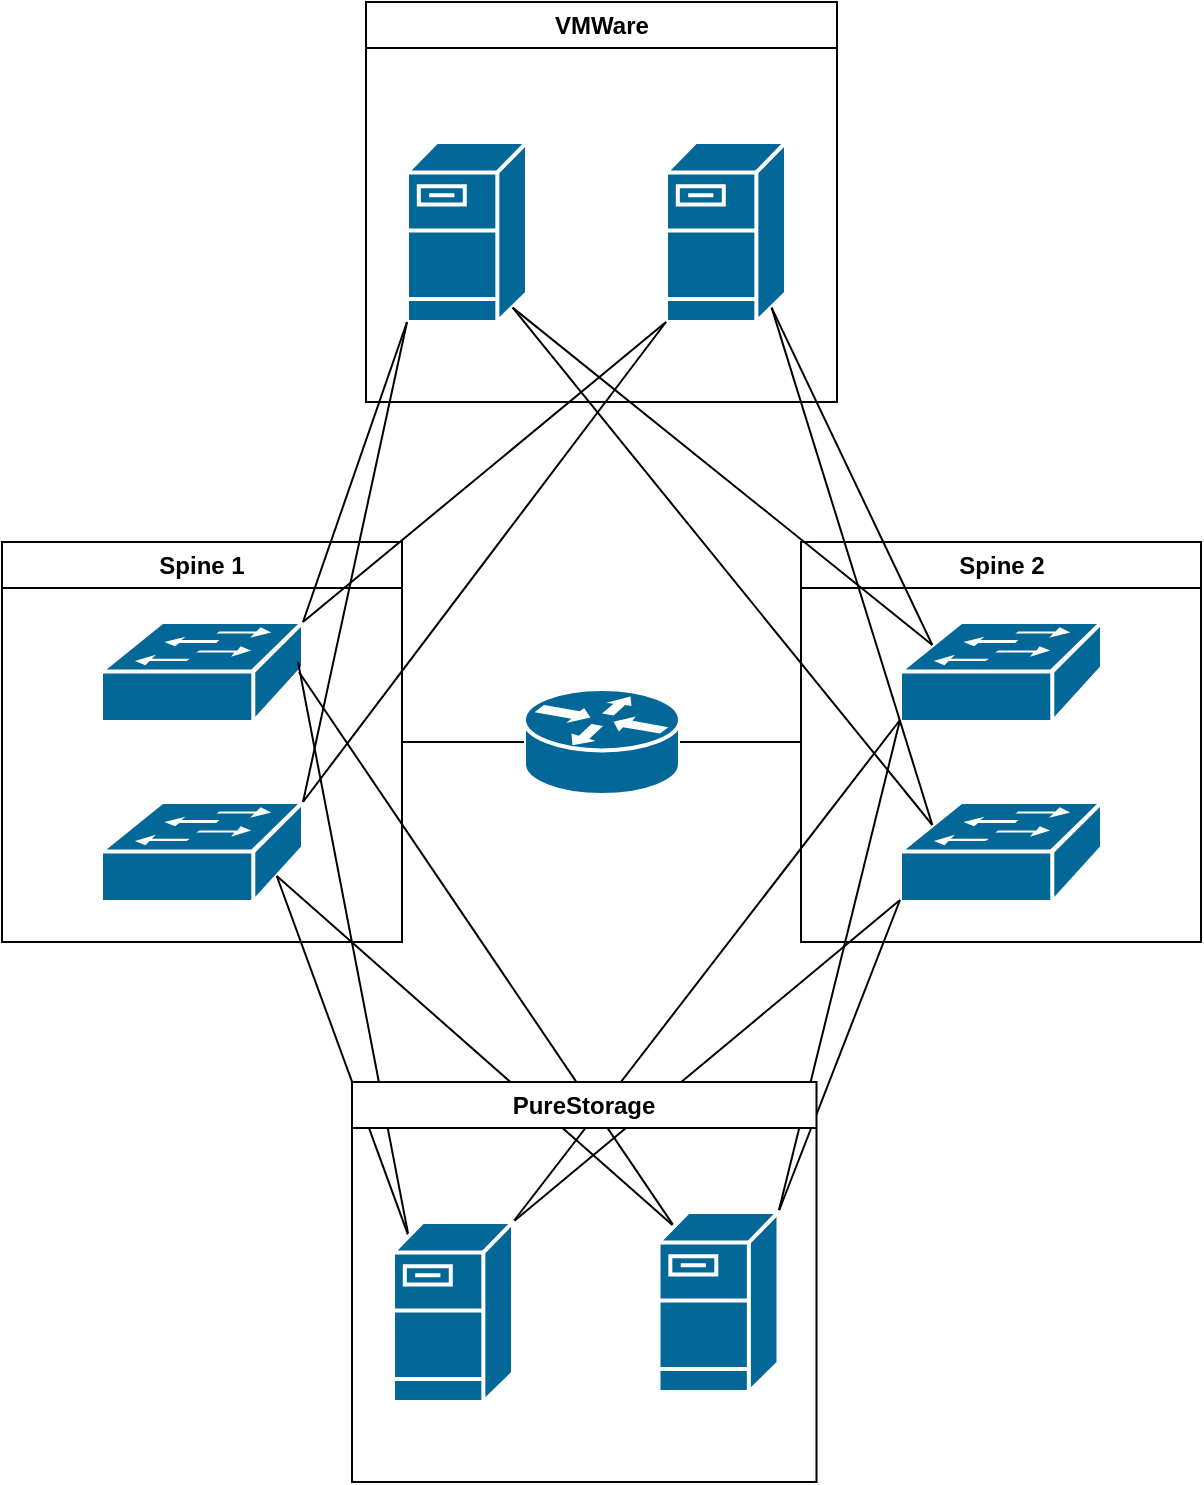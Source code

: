 <mxfile version="28.2.8">
  <diagram name="Page-1" id="U8UdaOBlHTp5kfd4XlJM">
    <mxGraphModel dx="1412" dy="1837" grid="1" gridSize="10" guides="1" tooltips="1" connect="1" arrows="1" fold="1" page="1" pageScale="1" pageWidth="850" pageHeight="1100" math="0" shadow="0">
      <root>
        <mxCell id="0" />
        <mxCell id="1" parent="0" />
        <mxCell id="mqZvGSjv_Yte_UEaYPyt-1" value="" style="shape=mxgraph.cisco.switches.workgroup_switch;sketch=0;html=1;pointerEvents=1;dashed=0;fillColor=#036897;strokeColor=#ffffff;strokeWidth=2;verticalLabelPosition=bottom;verticalAlign=top;align=center;outlineConnect=0;" vertex="1" parent="1">
          <mxGeometry x="174.5" y="170" width="101" height="50" as="geometry" />
        </mxCell>
        <mxCell id="mqZvGSjv_Yte_UEaYPyt-2" value="" style="shape=mxgraph.cisco.switches.workgroup_switch;sketch=0;html=1;pointerEvents=1;dashed=0;fillColor=#036897;strokeColor=#ffffff;strokeWidth=2;verticalLabelPosition=bottom;verticalAlign=top;align=center;outlineConnect=0;" vertex="1" parent="1">
          <mxGeometry x="174.5" y="260" width="101" height="50" as="geometry" />
        </mxCell>
        <mxCell id="mqZvGSjv_Yte_UEaYPyt-3" value="Spine 1" style="swimlane;whiteSpace=wrap;html=1;" vertex="1" parent="1">
          <mxGeometry x="125" y="130" width="200" height="200" as="geometry" />
        </mxCell>
        <mxCell id="mqZvGSjv_Yte_UEaYPyt-4" value="" style="shape=mxgraph.cisco.switches.workgroup_switch;sketch=0;html=1;pointerEvents=1;dashed=0;fillColor=#036897;strokeColor=#ffffff;strokeWidth=2;verticalLabelPosition=bottom;verticalAlign=top;align=center;outlineConnect=0;" vertex="1" parent="1">
          <mxGeometry x="574" y="170" width="101" height="50" as="geometry" />
        </mxCell>
        <mxCell id="mqZvGSjv_Yte_UEaYPyt-5" value="" style="shape=mxgraph.cisco.switches.workgroup_switch;sketch=0;html=1;pointerEvents=1;dashed=0;fillColor=#036897;strokeColor=#ffffff;strokeWidth=2;verticalLabelPosition=bottom;verticalAlign=top;align=center;outlineConnect=0;" vertex="1" parent="1">
          <mxGeometry x="574" y="260" width="101" height="50" as="geometry" />
        </mxCell>
        <mxCell id="mqZvGSjv_Yte_UEaYPyt-6" value="Spine 2" style="swimlane;whiteSpace=wrap;html=1;" vertex="1" parent="1">
          <mxGeometry x="524.5" y="130" width="200" height="200" as="geometry" />
        </mxCell>
        <mxCell id="mqZvGSjv_Yte_UEaYPyt-8" value="" style="shape=mxgraph.cisco.routers.router;sketch=0;html=1;pointerEvents=1;dashed=0;fillColor=#036897;strokeColor=#ffffff;strokeWidth=2;verticalLabelPosition=bottom;verticalAlign=top;align=center;outlineConnect=0;" vertex="1" parent="1">
          <mxGeometry x="386" y="203.5" width="78" height="53" as="geometry" />
        </mxCell>
        <mxCell id="mqZvGSjv_Yte_UEaYPyt-9" value="" style="endArrow=none;html=1;rounded=0;entryX=1;entryY=0.5;entryDx=0;entryDy=0;exitX=0;exitY=0.5;exitDx=0;exitDy=0;exitPerimeter=0;" edge="1" parent="1" source="mqZvGSjv_Yte_UEaYPyt-8" target="mqZvGSjv_Yte_UEaYPyt-3">
          <mxGeometry width="50" height="50" relative="1" as="geometry">
            <mxPoint x="430" y="368.5" as="sourcePoint" />
            <mxPoint x="430" y="200.5" as="targetPoint" />
          </mxGeometry>
        </mxCell>
        <mxCell id="mqZvGSjv_Yte_UEaYPyt-10" value="" style="endArrow=none;html=1;rounded=0;entryX=0;entryY=0.5;entryDx=0;entryDy=0;exitX=1;exitY=0.5;exitDx=0;exitDy=0;exitPerimeter=0;" edge="1" parent="1" source="mqZvGSjv_Yte_UEaYPyt-8" target="mqZvGSjv_Yte_UEaYPyt-6">
          <mxGeometry width="50" height="50" relative="1" as="geometry">
            <mxPoint x="430" y="368.5" as="sourcePoint" />
            <mxPoint x="430" y="200.5" as="targetPoint" />
          </mxGeometry>
        </mxCell>
        <mxCell id="mqZvGSjv_Yte_UEaYPyt-13" value="VMWare" style="swimlane;whiteSpace=wrap;html=1;" vertex="1" parent="1">
          <mxGeometry x="307" y="-140" width="235.5" height="200" as="geometry" />
        </mxCell>
        <mxCell id="mqZvGSjv_Yte_UEaYPyt-11" value="" style="shape=mxgraph.cisco.servers.fileserver;sketch=0;html=1;pointerEvents=1;dashed=0;fillColor=#036897;strokeColor=#ffffff;strokeWidth=2;verticalLabelPosition=bottom;verticalAlign=top;align=center;outlineConnect=0;" vertex="1" parent="mqZvGSjv_Yte_UEaYPyt-13">
          <mxGeometry x="20.5" y="70" width="60" height="90" as="geometry" />
        </mxCell>
        <mxCell id="mqZvGSjv_Yte_UEaYPyt-12" value="" style="shape=mxgraph.cisco.servers.fileserver;sketch=0;html=1;pointerEvents=1;dashed=0;fillColor=#036897;strokeColor=#ffffff;strokeWidth=2;verticalLabelPosition=bottom;verticalAlign=top;align=center;outlineConnect=0;" vertex="1" parent="mqZvGSjv_Yte_UEaYPyt-13">
          <mxGeometry x="150" y="70" width="60" height="90" as="geometry" />
        </mxCell>
        <mxCell id="mqZvGSjv_Yte_UEaYPyt-17" value="" style="endArrow=none;html=1;rounded=0;exitX=0.13;exitY=0.08;exitDx=0;exitDy=0;exitPerimeter=0;" edge="1" parent="1" source="mqZvGSjv_Yte_UEaYPyt-15">
          <mxGeometry width="50" height="50" relative="1" as="geometry">
            <mxPoint x="400" y="410" as="sourcePoint" />
            <mxPoint x="273" y="190" as="targetPoint" />
          </mxGeometry>
        </mxCell>
        <mxCell id="mqZvGSjv_Yte_UEaYPyt-18" value="" style="endArrow=none;html=1;rounded=0;entryX=0.87;entryY=0.74;entryDx=0;entryDy=0;entryPerimeter=0;exitX=0.13;exitY=0.08;exitDx=0;exitDy=0;exitPerimeter=0;" edge="1" parent="1" source="mqZvGSjv_Yte_UEaYPyt-15" target="mqZvGSjv_Yte_UEaYPyt-2">
          <mxGeometry width="50" height="50" relative="1" as="geometry">
            <mxPoint x="430" y="468.5" as="sourcePoint" />
            <mxPoint x="430" y="300.5" as="targetPoint" />
          </mxGeometry>
        </mxCell>
        <mxCell id="mqZvGSjv_Yte_UEaYPyt-19" value="" style="endArrow=none;html=1;rounded=0;exitX=0.13;exitY=0.08;exitDx=0;exitDy=0;exitPerimeter=0;entryX=0.87;entryY=0.74;entryDx=0;entryDy=0;entryPerimeter=0;" edge="1" parent="1" source="mqZvGSjv_Yte_UEaYPyt-16" target="mqZvGSjv_Yte_UEaYPyt-2">
          <mxGeometry width="50" height="50" relative="1" as="geometry">
            <mxPoint x="430" y="468.5" as="sourcePoint" />
            <mxPoint x="430" y="300.5" as="targetPoint" />
          </mxGeometry>
        </mxCell>
        <mxCell id="mqZvGSjv_Yte_UEaYPyt-20" value="" style="endArrow=none;html=1;rounded=0;entryX=0.98;entryY=0.5;entryDx=0;entryDy=0;entryPerimeter=0;exitX=0.13;exitY=0.08;exitDx=0;exitDy=0;exitPerimeter=0;" edge="1" parent="1" source="mqZvGSjv_Yte_UEaYPyt-16" target="mqZvGSjv_Yte_UEaYPyt-1">
          <mxGeometry width="50" height="50" relative="1" as="geometry">
            <mxPoint x="430" y="468.5" as="sourcePoint" />
            <mxPoint x="430" y="300.5" as="targetPoint" />
          </mxGeometry>
        </mxCell>
        <mxCell id="mqZvGSjv_Yte_UEaYPyt-21" value="" style="endArrow=none;html=1;rounded=0;entryX=0;entryY=0.98;entryDx=0;entryDy=0;entryPerimeter=0;exitX=1;exitY=0;exitDx=0;exitDy=0;exitPerimeter=0;" edge="1" parent="1" source="mqZvGSjv_Yte_UEaYPyt-15" target="mqZvGSjv_Yte_UEaYPyt-5">
          <mxGeometry width="50" height="50" relative="1" as="geometry">
            <mxPoint x="430" y="468.5" as="sourcePoint" />
            <mxPoint x="430" y="300.5" as="targetPoint" />
          </mxGeometry>
        </mxCell>
        <mxCell id="mqZvGSjv_Yte_UEaYPyt-22" value="" style="endArrow=none;html=1;rounded=0;entryX=0;entryY=0.98;entryDx=0;entryDy=0;entryPerimeter=0;exitX=1;exitY=0;exitDx=0;exitDy=0;exitPerimeter=0;" edge="1" parent="1" source="mqZvGSjv_Yte_UEaYPyt-15" target="mqZvGSjv_Yte_UEaYPyt-4">
          <mxGeometry width="50" height="50" relative="1" as="geometry">
            <mxPoint x="430" y="468.5" as="sourcePoint" />
            <mxPoint x="430" y="300.5" as="targetPoint" />
          </mxGeometry>
        </mxCell>
        <mxCell id="mqZvGSjv_Yte_UEaYPyt-23" value="" style="endArrow=none;html=1;rounded=0;entryX=0;entryY=0.98;entryDx=0;entryDy=0;entryPerimeter=0;exitX=1;exitY=0;exitDx=0;exitDy=0;exitPerimeter=0;" edge="1" parent="1" source="mqZvGSjv_Yte_UEaYPyt-16" target="mqZvGSjv_Yte_UEaYPyt-4">
          <mxGeometry width="50" height="50" relative="1" as="geometry">
            <mxPoint x="430" y="468.5" as="sourcePoint" />
            <mxPoint x="430" y="300.5" as="targetPoint" />
          </mxGeometry>
        </mxCell>
        <mxCell id="mqZvGSjv_Yte_UEaYPyt-24" value="" style="endArrow=none;html=1;rounded=0;entryX=0;entryY=0.98;entryDx=0;entryDy=0;entryPerimeter=0;exitX=1;exitY=0;exitDx=0;exitDy=0;exitPerimeter=0;" edge="1" parent="1" source="mqZvGSjv_Yte_UEaYPyt-16" target="mqZvGSjv_Yte_UEaYPyt-5">
          <mxGeometry width="50" height="50" relative="1" as="geometry">
            <mxPoint x="430" y="468.5" as="sourcePoint" />
            <mxPoint x="430" y="300.5" as="targetPoint" />
          </mxGeometry>
        </mxCell>
        <mxCell id="mqZvGSjv_Yte_UEaYPyt-14" value="PureStorage" style="swimlane;whiteSpace=wrap;html=1;" vertex="1" parent="1">
          <mxGeometry x="300" y="400" width="232.25" height="200" as="geometry" />
        </mxCell>
        <mxCell id="mqZvGSjv_Yte_UEaYPyt-15" value="" style="shape=mxgraph.cisco.servers.fileserver;sketch=0;html=1;pointerEvents=1;dashed=0;fillColor=#036897;strokeColor=#ffffff;strokeWidth=2;verticalLabelPosition=bottom;verticalAlign=top;align=center;outlineConnect=0;" vertex="1" parent="mqZvGSjv_Yte_UEaYPyt-14">
          <mxGeometry x="20.5" y="70" width="60" height="90" as="geometry" />
        </mxCell>
        <mxCell id="mqZvGSjv_Yte_UEaYPyt-16" value="" style="shape=mxgraph.cisco.servers.fileserver;sketch=0;html=1;pointerEvents=1;dashed=0;fillColor=#036897;strokeColor=#ffffff;strokeWidth=2;verticalLabelPosition=bottom;verticalAlign=top;align=center;outlineConnect=0;" vertex="1" parent="mqZvGSjv_Yte_UEaYPyt-14">
          <mxGeometry x="153.25" y="65" width="60" height="90" as="geometry" />
        </mxCell>
        <mxCell id="mqZvGSjv_Yte_UEaYPyt-25" value="" style="endArrow=none;html=1;rounded=0;entryX=0;entryY=1;entryDx=0;entryDy=0;entryPerimeter=0;exitX=1;exitY=0;exitDx=0;exitDy=0;exitPerimeter=0;" edge="1" parent="1" source="mqZvGSjv_Yte_UEaYPyt-1" target="mqZvGSjv_Yte_UEaYPyt-11">
          <mxGeometry width="50" height="50" relative="1" as="geometry">
            <mxPoint x="430" y="268.5" as="sourcePoint" />
            <mxPoint x="430" y="100.5" as="targetPoint" />
          </mxGeometry>
        </mxCell>
        <mxCell id="mqZvGSjv_Yte_UEaYPyt-26" value="" style="endArrow=none;html=1;rounded=0;entryX=0.88;entryY=0.92;entryDx=0;entryDy=0;entryPerimeter=0;exitX=0.16;exitY=0.23;exitDx=0;exitDy=0;exitPerimeter=0;" edge="1" parent="1" source="mqZvGSjv_Yte_UEaYPyt-4" target="mqZvGSjv_Yte_UEaYPyt-11">
          <mxGeometry width="50" height="50" relative="1" as="geometry">
            <mxPoint x="430" y="268.5" as="sourcePoint" />
            <mxPoint x="430" y="100.5" as="targetPoint" />
          </mxGeometry>
        </mxCell>
        <mxCell id="mqZvGSjv_Yte_UEaYPyt-27" value="" style="endArrow=none;html=1;rounded=0;entryX=0.88;entryY=0.92;entryDx=0;entryDy=0;entryPerimeter=0;exitX=0.16;exitY=0.23;exitDx=0;exitDy=0;exitPerimeter=0;" edge="1" parent="1" source="mqZvGSjv_Yte_UEaYPyt-4" target="mqZvGSjv_Yte_UEaYPyt-12">
          <mxGeometry width="50" height="50" relative="1" as="geometry">
            <mxPoint x="580" y="70" as="sourcePoint" />
            <mxPoint x="430" y="100.5" as="targetPoint" />
          </mxGeometry>
        </mxCell>
        <mxCell id="mqZvGSjv_Yte_UEaYPyt-28" value="" style="endArrow=none;html=1;rounded=0;entryX=0.88;entryY=0.92;entryDx=0;entryDy=0;entryPerimeter=0;exitX=0.16;exitY=0.23;exitDx=0;exitDy=0;exitPerimeter=0;" edge="1" parent="1" source="mqZvGSjv_Yte_UEaYPyt-5" target="mqZvGSjv_Yte_UEaYPyt-11">
          <mxGeometry width="50" height="50" relative="1" as="geometry">
            <mxPoint x="430" y="268.5" as="sourcePoint" />
            <mxPoint x="430" y="100.5" as="targetPoint" />
          </mxGeometry>
        </mxCell>
        <mxCell id="mqZvGSjv_Yte_UEaYPyt-29" value="" style="endArrow=none;html=1;rounded=0;entryX=0.88;entryY=0.92;entryDx=0;entryDy=0;entryPerimeter=0;exitX=0.16;exitY=0.23;exitDx=0;exitDy=0;exitPerimeter=0;" edge="1" parent="1" source="mqZvGSjv_Yte_UEaYPyt-5" target="mqZvGSjv_Yte_UEaYPyt-12">
          <mxGeometry width="50" height="50" relative="1" as="geometry">
            <mxPoint x="430" y="268.5" as="sourcePoint" />
            <mxPoint x="430" y="100.5" as="targetPoint" />
          </mxGeometry>
        </mxCell>
        <mxCell id="mqZvGSjv_Yte_UEaYPyt-30" value="" style="endArrow=none;html=1;rounded=0;entryX=0;entryY=1;entryDx=0;entryDy=0;entryPerimeter=0;exitX=1;exitY=0;exitDx=0;exitDy=0;exitPerimeter=0;" edge="1" parent="1" source="mqZvGSjv_Yte_UEaYPyt-2" target="mqZvGSjv_Yte_UEaYPyt-11">
          <mxGeometry width="50" height="50" relative="1" as="geometry">
            <mxPoint x="400" y="210" as="sourcePoint" />
            <mxPoint x="450" y="160" as="targetPoint" />
          </mxGeometry>
        </mxCell>
        <mxCell id="mqZvGSjv_Yte_UEaYPyt-31" value="" style="endArrow=none;html=1;rounded=0;entryX=0;entryY=1;entryDx=0;entryDy=0;entryPerimeter=0;exitX=1;exitY=0;exitDx=0;exitDy=0;exitPerimeter=0;" edge="1" parent="1" source="mqZvGSjv_Yte_UEaYPyt-1" target="mqZvGSjv_Yte_UEaYPyt-12">
          <mxGeometry width="50" height="50" relative="1" as="geometry">
            <mxPoint x="400" y="210" as="sourcePoint" />
            <mxPoint x="450" y="160" as="targetPoint" />
          </mxGeometry>
        </mxCell>
        <mxCell id="mqZvGSjv_Yte_UEaYPyt-32" value="" style="endArrow=none;html=1;rounded=0;entryX=0;entryY=1;entryDx=0;entryDy=0;entryPerimeter=0;exitX=1;exitY=0;exitDx=0;exitDy=0;exitPerimeter=0;" edge="1" parent="1" source="mqZvGSjv_Yte_UEaYPyt-2" target="mqZvGSjv_Yte_UEaYPyt-12">
          <mxGeometry width="50" height="50" relative="1" as="geometry">
            <mxPoint x="400" y="210" as="sourcePoint" />
            <mxPoint x="450" y="160" as="targetPoint" />
          </mxGeometry>
        </mxCell>
      </root>
    </mxGraphModel>
  </diagram>
</mxfile>
